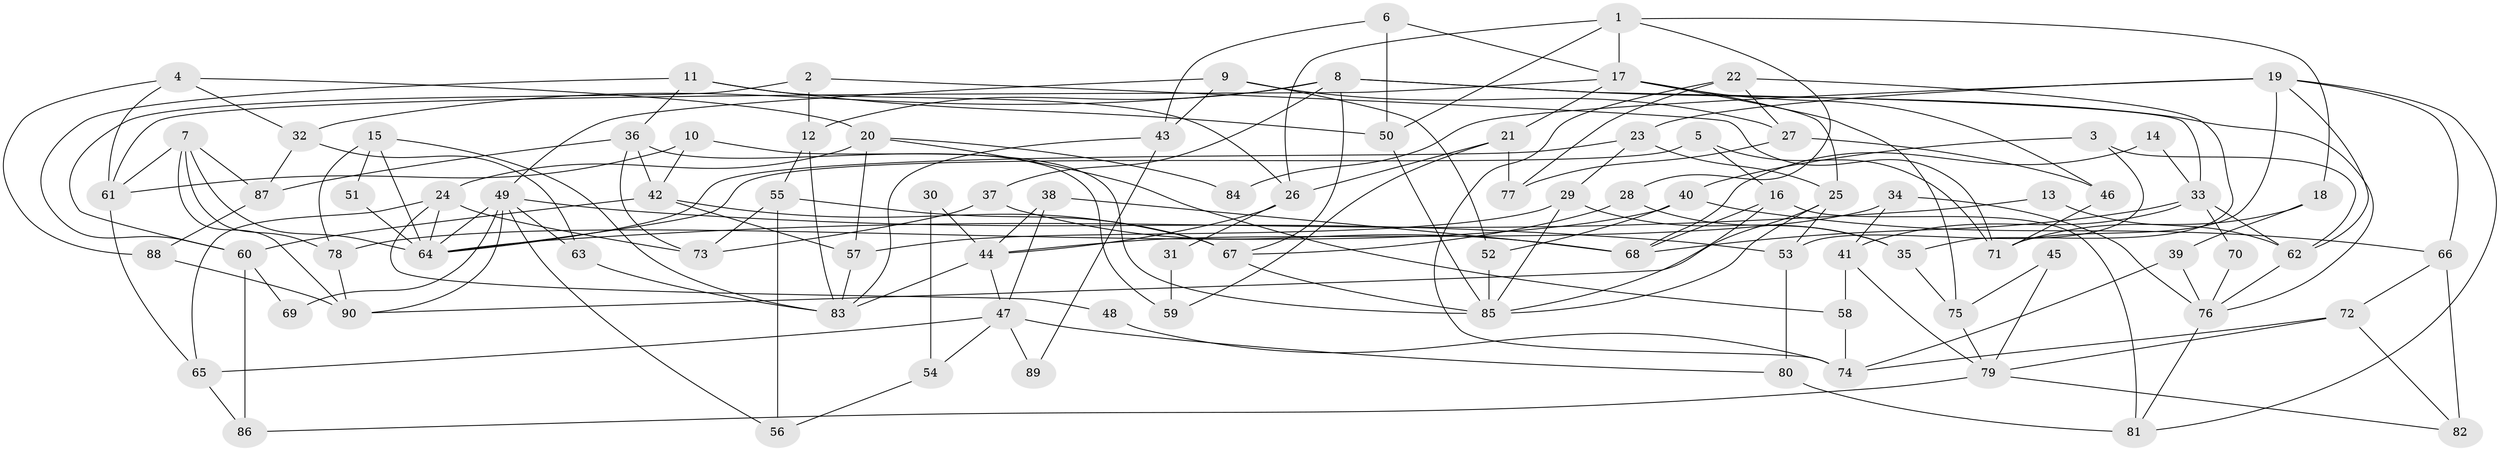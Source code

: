 // Generated by graph-tools (version 1.1) at 2025/01/03/09/25 03:01:58]
// undirected, 90 vertices, 180 edges
graph export_dot {
graph [start="1"]
  node [color=gray90,style=filled];
  1;
  2;
  3;
  4;
  5;
  6;
  7;
  8;
  9;
  10;
  11;
  12;
  13;
  14;
  15;
  16;
  17;
  18;
  19;
  20;
  21;
  22;
  23;
  24;
  25;
  26;
  27;
  28;
  29;
  30;
  31;
  32;
  33;
  34;
  35;
  36;
  37;
  38;
  39;
  40;
  41;
  42;
  43;
  44;
  45;
  46;
  47;
  48;
  49;
  50;
  51;
  52;
  53;
  54;
  55;
  56;
  57;
  58;
  59;
  60;
  61;
  62;
  63;
  64;
  65;
  66;
  67;
  68;
  69;
  70;
  71;
  72;
  73;
  74;
  75;
  76;
  77;
  78;
  79;
  80;
  81;
  82;
  83;
  84;
  85;
  86;
  87;
  88;
  89;
  90;
  1 -- 26;
  1 -- 28;
  1 -- 17;
  1 -- 18;
  1 -- 50;
  2 -- 60;
  2 -- 12;
  2 -- 71;
  3 -- 62;
  3 -- 40;
  3 -- 53;
  4 -- 61;
  4 -- 32;
  4 -- 20;
  4 -- 88;
  5 -- 64;
  5 -- 71;
  5 -- 16;
  6 -- 17;
  6 -- 50;
  6 -- 43;
  7 -- 90;
  7 -- 64;
  7 -- 61;
  7 -- 78;
  7 -- 87;
  8 -- 33;
  8 -- 67;
  8 -- 12;
  8 -- 32;
  8 -- 37;
  8 -- 76;
  9 -- 49;
  9 -- 27;
  9 -- 43;
  9 -- 52;
  10 -- 85;
  10 -- 61;
  10 -- 42;
  11 -- 50;
  11 -- 36;
  11 -- 26;
  11 -- 60;
  12 -- 55;
  12 -- 83;
  13 -- 64;
  13 -- 62;
  14 -- 33;
  14 -- 68;
  15 -- 78;
  15 -- 83;
  15 -- 51;
  15 -- 64;
  16 -- 81;
  16 -- 68;
  16 -- 85;
  17 -- 61;
  17 -- 21;
  17 -- 25;
  17 -- 46;
  17 -- 75;
  18 -- 71;
  18 -- 39;
  19 -- 66;
  19 -- 23;
  19 -- 62;
  19 -- 71;
  19 -- 81;
  19 -- 84;
  20 -- 57;
  20 -- 24;
  20 -- 58;
  20 -- 84;
  21 -- 26;
  21 -- 59;
  21 -- 77;
  22 -- 74;
  22 -- 77;
  22 -- 27;
  22 -- 35;
  23 -- 29;
  23 -- 25;
  23 -- 64;
  24 -- 64;
  24 -- 48;
  24 -- 65;
  24 -- 73;
  25 -- 53;
  25 -- 85;
  25 -- 90;
  26 -- 44;
  26 -- 31;
  27 -- 46;
  27 -- 77;
  28 -- 35;
  28 -- 67;
  29 -- 85;
  29 -- 57;
  29 -- 35;
  30 -- 44;
  30 -- 54;
  31 -- 59;
  32 -- 63;
  32 -- 87;
  33 -- 41;
  33 -- 62;
  33 -- 68;
  33 -- 70;
  34 -- 76;
  34 -- 44;
  34 -- 41;
  35 -- 75;
  36 -- 73;
  36 -- 87;
  36 -- 42;
  36 -- 59;
  37 -- 68;
  37 -- 73;
  38 -- 44;
  38 -- 68;
  38 -- 47;
  39 -- 76;
  39 -- 74;
  40 -- 78;
  40 -- 52;
  40 -- 66;
  41 -- 79;
  41 -- 58;
  42 -- 57;
  42 -- 60;
  42 -- 67;
  43 -- 83;
  43 -- 89;
  44 -- 83;
  44 -- 47;
  45 -- 75;
  45 -- 79;
  46 -- 71;
  47 -- 65;
  47 -- 54;
  47 -- 80;
  47 -- 89;
  48 -- 74;
  49 -- 90;
  49 -- 64;
  49 -- 53;
  49 -- 56;
  49 -- 63;
  49 -- 69;
  50 -- 85;
  51 -- 64;
  52 -- 85;
  53 -- 80;
  54 -- 56;
  55 -- 73;
  55 -- 67;
  55 -- 56;
  57 -- 83;
  58 -- 74;
  60 -- 69;
  60 -- 86;
  61 -- 65;
  62 -- 76;
  63 -- 83;
  65 -- 86;
  66 -- 82;
  66 -- 72;
  67 -- 85;
  70 -- 76;
  72 -- 74;
  72 -- 79;
  72 -- 82;
  75 -- 79;
  76 -- 81;
  78 -- 90;
  79 -- 82;
  79 -- 86;
  80 -- 81;
  87 -- 88;
  88 -- 90;
}
